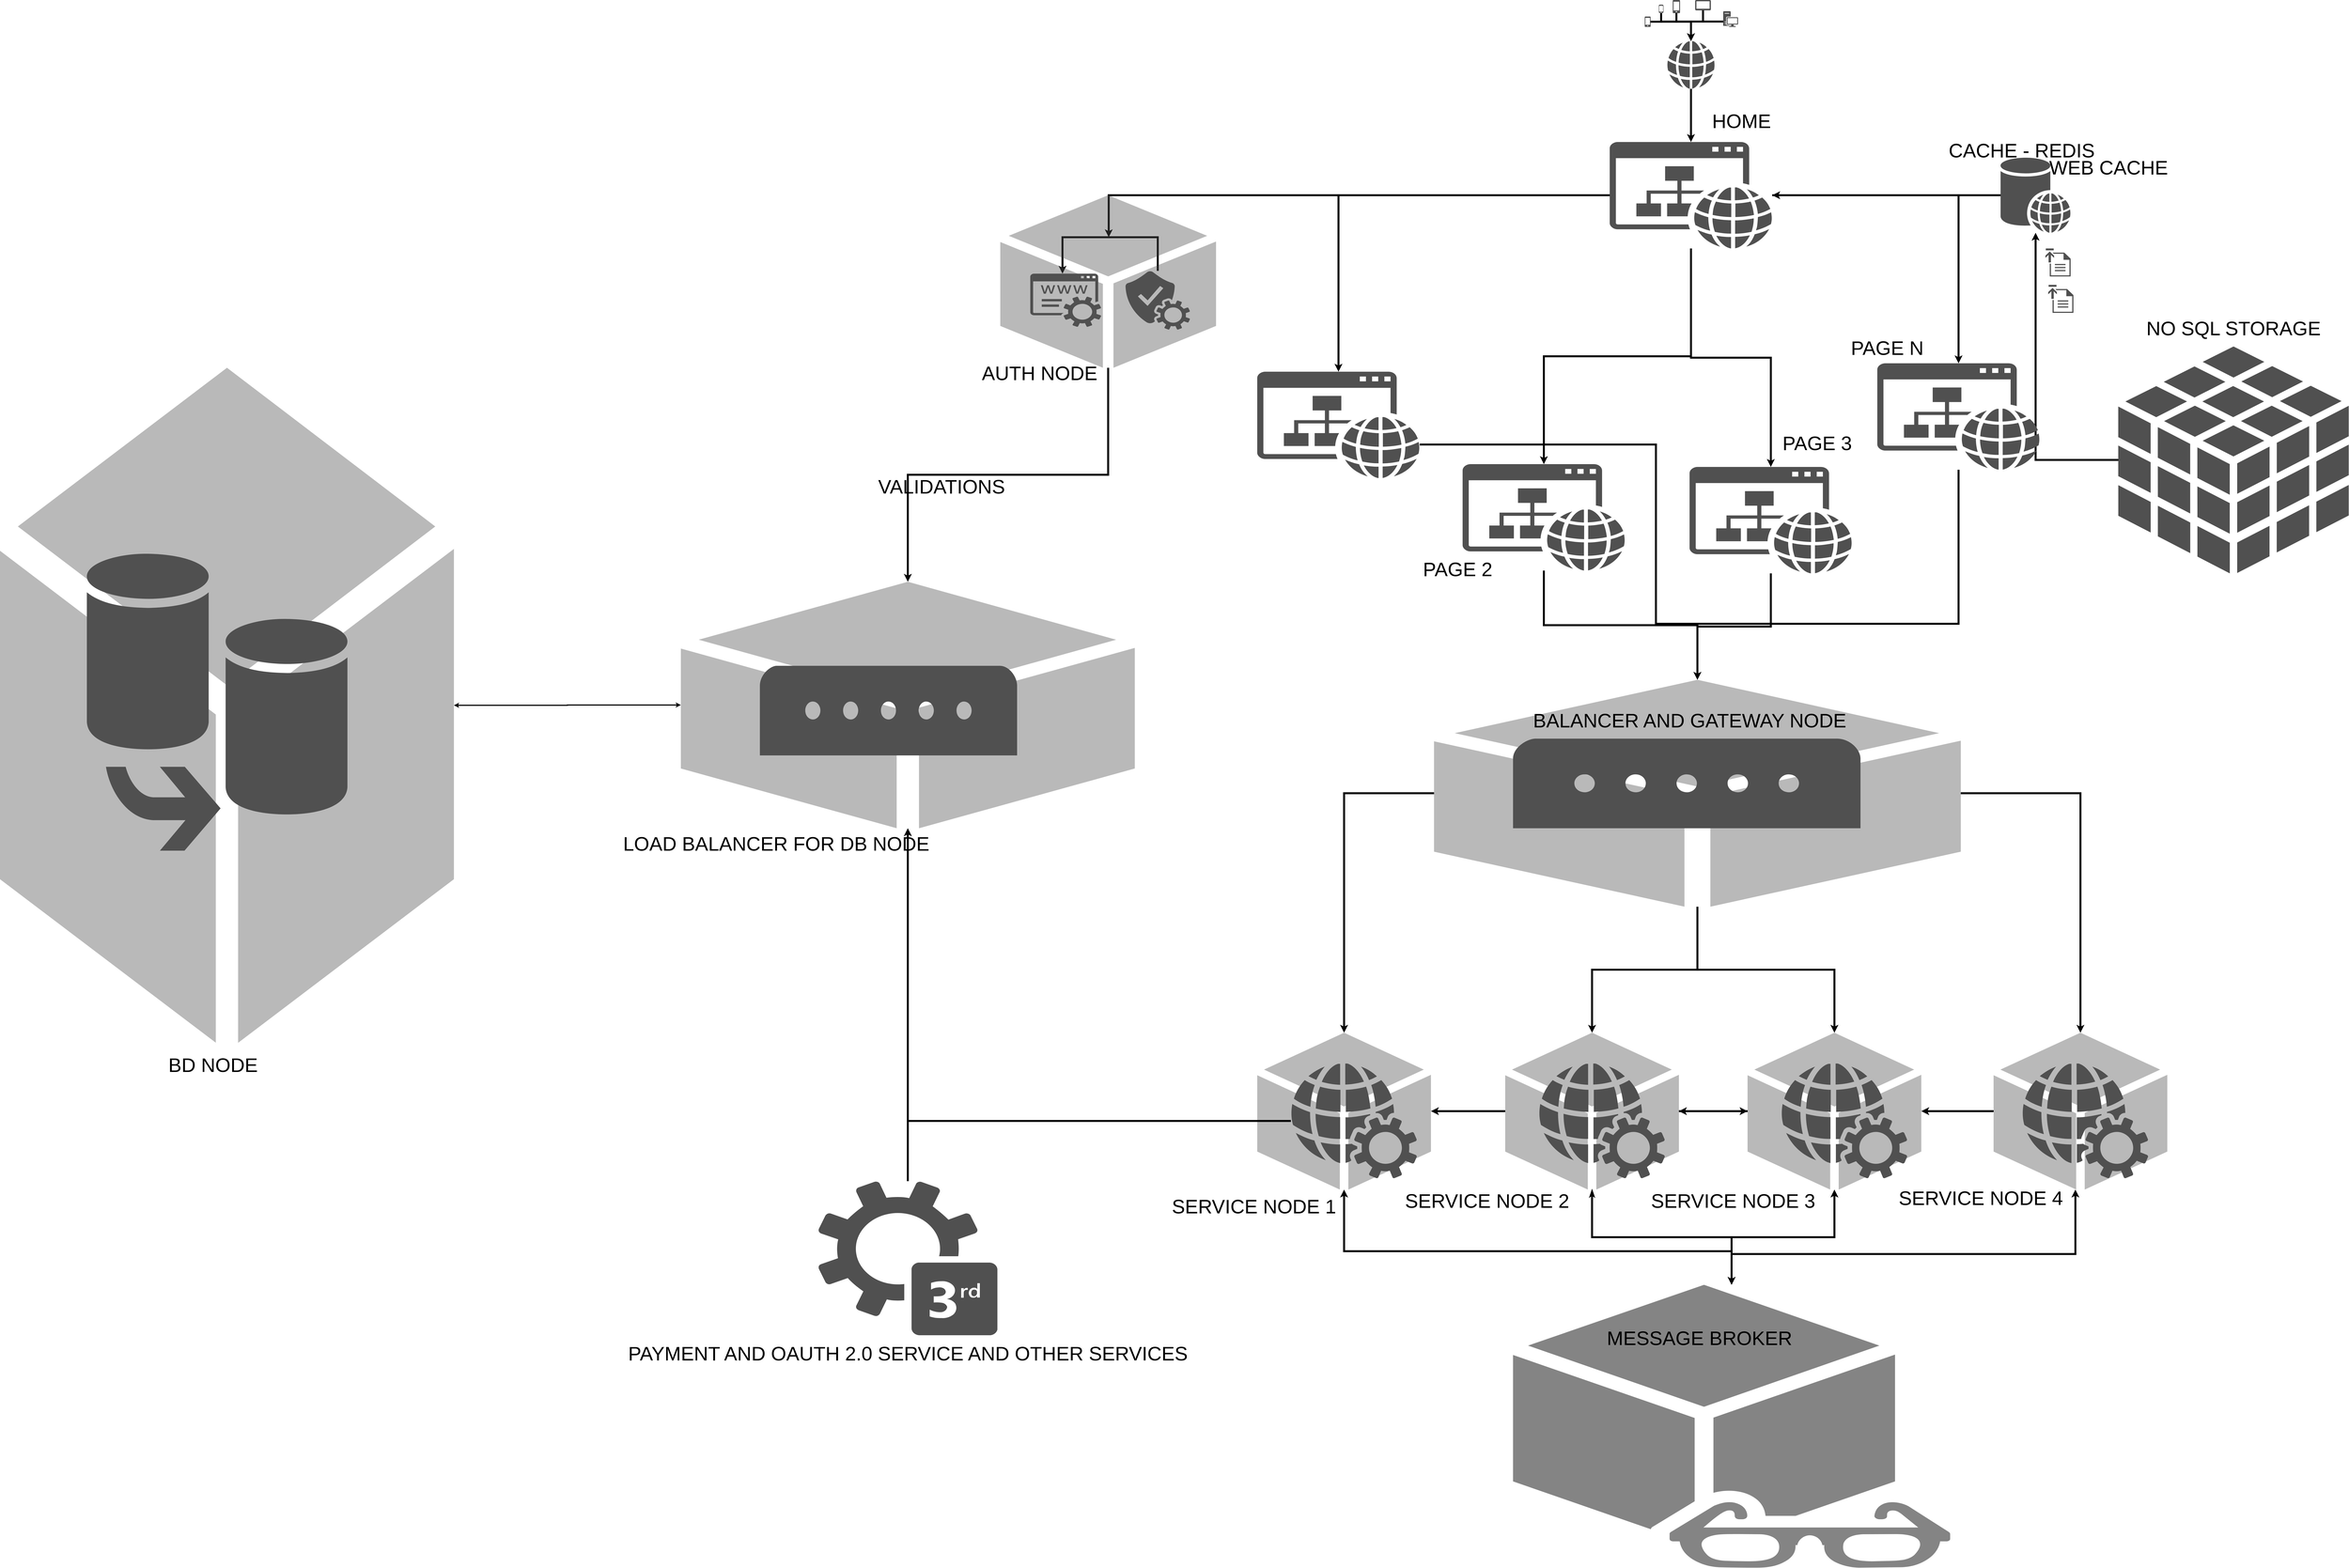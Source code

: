 <mxfile version="26.1.3">
  <diagram name="Página-1" id="gKKmgsF0n-PdtpBCsGpW">
    <mxGraphModel dx="15349" dy="5493" grid="1" gridSize="10" guides="1" tooltips="1" connect="1" arrows="1" fold="1" page="1" pageScale="1" pageWidth="827" pageHeight="1169" math="0" shadow="0">
      <root>
        <mxCell id="0" />
        <mxCell id="1" parent="0" />
        <mxCell id="IXxjZA7ohIu2T_d2CKFK-103" style="edgeStyle=orthogonalEdgeStyle;rounded=0;orthogonalLoop=1;jettySize=auto;html=1;strokeWidth=7;startArrow=classic;startFill=1;fontSize=70;" edge="1" parent="1" source="IXxjZA7ohIu2T_d2CKFK-48" target="IXxjZA7ohIu2T_d2CKFK-100">
          <mxGeometry relative="1" as="geometry">
            <Array as="points">
              <mxPoint x="-923" y="4570" />
              <mxPoint x="460" y="4570" />
            </Array>
          </mxGeometry>
        </mxCell>
        <mxCell id="IXxjZA7ohIu2T_d2CKFK-48" value="" style="sketch=0;pointerEvents=1;shadow=0;dashed=0;html=1;strokeColor=none;fillColor=#505050;labelPosition=center;verticalLabelPosition=bottom;verticalAlign=top;outlineConnect=0;align=center;shape=mxgraph.office.concepts.node_generic;textOpacity=30;opacity=40;strokeWidth=7;fontSize=70;" vertex="1" parent="1">
          <mxGeometry x="-1233" y="3790" width="620" height="560" as="geometry" />
        </mxCell>
        <mxCell id="IXxjZA7ohIu2T_d2CKFK-8" style="edgeStyle=orthogonalEdgeStyle;rounded=0;orthogonalLoop=1;jettySize=auto;html=1;strokeWidth=7;fontSize=70;" edge="1" parent="1" source="IXxjZA7ohIu2T_d2CKFK-1" target="IXxjZA7ohIu2T_d2CKFK-7">
          <mxGeometry relative="1" as="geometry" />
        </mxCell>
        <mxCell id="IXxjZA7ohIu2T_d2CKFK-1" value="" style="sketch=0;pointerEvents=1;shadow=0;dashed=0;html=1;strokeColor=none;fillColor=#505050;labelPosition=center;verticalLabelPosition=bottom;verticalAlign=top;outlineConnect=0;align=center;shape=mxgraph.office.devices.cell_phone_generic;strokeWidth=7;fontSize=70;" vertex="1" parent="1">
          <mxGeometry x="150" y="162" width="21" height="37" as="geometry" />
        </mxCell>
        <mxCell id="IXxjZA7ohIu2T_d2CKFK-9" style="edgeStyle=orthogonalEdgeStyle;rounded=0;orthogonalLoop=1;jettySize=auto;html=1;strokeWidth=7;fontSize=70;" edge="1" parent="1" source="IXxjZA7ohIu2T_d2CKFK-2" target="IXxjZA7ohIu2T_d2CKFK-7">
          <mxGeometry relative="1" as="geometry">
            <Array as="points">
              <mxPoint x="208" y="180" />
              <mxPoint x="315" y="180" />
            </Array>
          </mxGeometry>
        </mxCell>
        <mxCell id="IXxjZA7ohIu2T_d2CKFK-2" value="" style="sketch=0;pointerEvents=1;shadow=0;dashed=0;html=1;strokeColor=none;fillColor=#505050;labelPosition=center;verticalLabelPosition=bottom;verticalAlign=top;outlineConnect=0;align=center;shape=mxgraph.office.devices.cell_phone_android_proportional;strokeWidth=7;fontSize=70;" vertex="1" parent="1">
          <mxGeometry x="200" y="119" width="17" height="31" as="geometry" />
        </mxCell>
        <mxCell id="IXxjZA7ohIu2T_d2CKFK-11" style="edgeStyle=orthogonalEdgeStyle;rounded=0;orthogonalLoop=1;jettySize=auto;html=1;strokeWidth=7;fontSize=70;" edge="1" parent="1" source="IXxjZA7ohIu2T_d2CKFK-3" target="IXxjZA7ohIu2T_d2CKFK-7">
          <mxGeometry relative="1" as="geometry">
            <Array as="points">
              <mxPoint x="263" y="180" />
              <mxPoint x="315" y="180" />
            </Array>
          </mxGeometry>
        </mxCell>
        <mxCell id="IXxjZA7ohIu2T_d2CKFK-3" value="" style="sketch=0;pointerEvents=1;shadow=0;dashed=0;html=1;strokeColor=none;fillColor=#505050;labelPosition=center;verticalLabelPosition=bottom;verticalAlign=top;outlineConnect=0;align=center;shape=mxgraph.office.devices.cell_phone_generic;strokeWidth=7;fontSize=70;" vertex="1" parent="1">
          <mxGeometry x="250" y="103" width="26" height="47" as="geometry" />
        </mxCell>
        <mxCell id="IXxjZA7ohIu2T_d2CKFK-12" style="edgeStyle=orthogonalEdgeStyle;rounded=0;orthogonalLoop=1;jettySize=auto;html=1;strokeWidth=7;fontSize=70;" edge="1" parent="1" source="IXxjZA7ohIu2T_d2CKFK-5" target="IXxjZA7ohIu2T_d2CKFK-7">
          <mxGeometry relative="1" as="geometry">
            <Array as="points">
              <mxPoint x="358" y="180" />
              <mxPoint x="315" y="180" />
            </Array>
          </mxGeometry>
        </mxCell>
        <mxCell id="IXxjZA7ohIu2T_d2CKFK-5" value="" style="sketch=0;pointerEvents=1;shadow=0;dashed=0;html=1;strokeColor=none;fillColor=#505050;labelPosition=center;verticalLabelPosition=bottom;verticalAlign=top;outlineConnect=0;align=center;shape=mxgraph.office.devices.tablet_android;strokeWidth=7;fontSize=70;" vertex="1" parent="1">
          <mxGeometry x="330" y="103" width="56" height="37" as="geometry" />
        </mxCell>
        <mxCell id="IXxjZA7ohIu2T_d2CKFK-13" style="edgeStyle=orthogonalEdgeStyle;rounded=0;orthogonalLoop=1;jettySize=auto;html=1;strokeWidth=7;fontSize=70;" edge="1" parent="1" source="IXxjZA7ohIu2T_d2CKFK-6" target="IXxjZA7ohIu2T_d2CKFK-7">
          <mxGeometry relative="1" as="geometry">
            <Array as="points">
              <mxPoint x="315" y="180" />
            </Array>
          </mxGeometry>
        </mxCell>
        <mxCell id="IXxjZA7ohIu2T_d2CKFK-6" value="" style="sketch=0;pointerEvents=1;shadow=0;dashed=0;html=1;strokeColor=none;fillColor=#505050;labelPosition=center;verticalLabelPosition=bottom;verticalAlign=top;outlineConnect=0;align=center;shape=mxgraph.office.devices.workstation;strokeWidth=7;fontSize=70;" vertex="1" parent="1">
          <mxGeometry x="430" y="143" width="53" height="56" as="geometry" />
        </mxCell>
        <mxCell id="IXxjZA7ohIu2T_d2CKFK-15" style="edgeStyle=orthogonalEdgeStyle;rounded=0;orthogonalLoop=1;jettySize=auto;html=1;strokeWidth=7;fontSize=70;" edge="1" parent="1" source="IXxjZA7ohIu2T_d2CKFK-7" target="IXxjZA7ohIu2T_d2CKFK-14">
          <mxGeometry relative="1" as="geometry" />
        </mxCell>
        <mxCell id="IXxjZA7ohIu2T_d2CKFK-7" value="" style="sketch=0;pointerEvents=1;shadow=0;dashed=0;html=1;strokeColor=none;fillColor=#505050;labelPosition=center;verticalLabelPosition=bottom;verticalAlign=top;outlineConnect=0;align=center;shape=mxgraph.office.concepts.globe_internet;strokeWidth=7;fontSize=70;" vertex="1" parent="1">
          <mxGeometry x="230" y="250" width="170" height="170" as="geometry" />
        </mxCell>
        <mxCell id="IXxjZA7ohIu2T_d2CKFK-39" style="edgeStyle=orthogonalEdgeStyle;rounded=0;orthogonalLoop=1;jettySize=auto;html=1;strokeWidth=7;fontSize=70;" edge="1" parent="1" source="IXxjZA7ohIu2T_d2CKFK-14">
          <mxGeometry relative="1" as="geometry">
            <mxPoint x="-1763" y="950" as="targetPoint" />
            <mxPoint x="-195.0" y="750" as="sourcePoint" />
            <Array as="points">
              <mxPoint x="-1763" y="800" />
            </Array>
          </mxGeometry>
        </mxCell>
        <mxCell id="IXxjZA7ohIu2T_d2CKFK-69" style="edgeStyle=orthogonalEdgeStyle;rounded=0;orthogonalLoop=1;jettySize=auto;html=1;strokeWidth=7;fontSize=70;" edge="1" parent="1" source="IXxjZA7ohIu2T_d2CKFK-14" target="IXxjZA7ohIu2T_d2CKFK-64">
          <mxGeometry relative="1" as="geometry" />
        </mxCell>
        <mxCell id="IXxjZA7ohIu2T_d2CKFK-70" style="edgeStyle=orthogonalEdgeStyle;rounded=0;orthogonalLoop=1;jettySize=auto;html=1;strokeWidth=7;fontSize=70;" edge="1" parent="1" source="IXxjZA7ohIu2T_d2CKFK-14" target="IXxjZA7ohIu2T_d2CKFK-66">
          <mxGeometry relative="1" as="geometry" />
        </mxCell>
        <mxCell id="IXxjZA7ohIu2T_d2CKFK-71" style="edgeStyle=orthogonalEdgeStyle;rounded=0;orthogonalLoop=1;jettySize=auto;html=1;strokeWidth=7;fontSize=70;" edge="1" parent="1" source="IXxjZA7ohIu2T_d2CKFK-14" target="IXxjZA7ohIu2T_d2CKFK-65">
          <mxGeometry relative="1" as="geometry" />
        </mxCell>
        <mxCell id="IXxjZA7ohIu2T_d2CKFK-90" style="edgeStyle=orthogonalEdgeStyle;rounded=0;orthogonalLoop=1;jettySize=auto;html=1;strokeWidth=7;fontSize=70;" edge="1" parent="1" source="IXxjZA7ohIu2T_d2CKFK-14" target="IXxjZA7ohIu2T_d2CKFK-63">
          <mxGeometry relative="1" as="geometry">
            <mxPoint x="-950" y="1340" as="targetPoint" />
          </mxGeometry>
        </mxCell>
        <mxCell id="IXxjZA7ohIu2T_d2CKFK-14" value="" style="sketch=0;pointerEvents=1;shadow=0;dashed=0;html=1;strokeColor=none;fillColor=#505050;labelPosition=center;verticalLabelPosition=bottom;verticalAlign=top;outlineConnect=0;align=center;shape=mxgraph.office.concepts.website;strokeWidth=7;fontSize=70;" vertex="1" parent="1">
          <mxGeometry x="25" y="610" width="580" height="380" as="geometry" />
        </mxCell>
        <mxCell id="IXxjZA7ohIu2T_d2CKFK-16" value="HOME" style="text;html=1;align=center;verticalAlign=middle;resizable=0;points=[];autosize=1;strokeColor=none;fillColor=none;fontSize=70;strokeWidth=7;" vertex="1" parent="1">
          <mxGeometry x="380" y="485" width="230" height="100" as="geometry" />
        </mxCell>
        <mxCell id="IXxjZA7ohIu2T_d2CKFK-18" style="edgeStyle=orthogonalEdgeStyle;rounded=0;orthogonalLoop=1;jettySize=auto;html=1;strokeWidth=7;fontSize=70;" edge="1" parent="1" source="IXxjZA7ohIu2T_d2CKFK-17" target="IXxjZA7ohIu2T_d2CKFK-14">
          <mxGeometry relative="1" as="geometry">
            <mxPoint x="1100" y="650" as="targetPoint" />
          </mxGeometry>
        </mxCell>
        <mxCell id="IXxjZA7ohIu2T_d2CKFK-17" value="" style="sketch=0;shadow=0;dashed=0;html=1;strokeColor=none;fillColor=#505050;labelPosition=center;verticalLabelPosition=bottom;verticalAlign=top;outlineConnect=0;align=center;shape=mxgraph.office.databases.web_store;strokeWidth=7;fontSize=70;" vertex="1" parent="1">
          <mxGeometry x="1420" y="666" width="250" height="268" as="geometry" />
        </mxCell>
        <mxCell id="IXxjZA7ohIu2T_d2CKFK-23" value="CACHE - REDIS" style="text;html=1;align=center;verticalAlign=middle;resizable=0;points=[];autosize=1;strokeColor=none;fillColor=none;fontSize=70;strokeWidth=7;" vertex="1" parent="1">
          <mxGeometry x="1220" y="590" width="550" height="100" as="geometry" />
        </mxCell>
        <mxCell id="IXxjZA7ohIu2T_d2CKFK-25" value="" style="sketch=0;pointerEvents=1;shadow=0;dashed=0;html=1;strokeColor=none;fillColor=#505050;labelPosition=center;verticalLabelPosition=bottom;verticalAlign=top;outlineConnect=0;align=center;shape=mxgraph.office.concepts.upload;strokeWidth=7;fontSize=70;" vertex="1" parent="1">
          <mxGeometry x="1580" y="990" width="90" height="100" as="geometry" />
        </mxCell>
        <mxCell id="IXxjZA7ohIu2T_d2CKFK-28" value="" style="sketch=0;pointerEvents=1;shadow=0;dashed=0;html=1;strokeColor=none;fillColor=#505050;labelPosition=center;verticalLabelPosition=bottom;verticalAlign=top;outlineConnect=0;align=center;shape=mxgraph.office.concepts.upload;strokeWidth=7;fontSize=70;" vertex="1" parent="1">
          <mxGeometry x="1590" y="1120" width="90" height="100" as="geometry" />
        </mxCell>
        <mxCell id="IXxjZA7ohIu2T_d2CKFK-32" style="edgeStyle=orthogonalEdgeStyle;rounded=0;orthogonalLoop=1;jettySize=auto;html=1;strokeWidth=7;fontSize=70;" edge="1" parent="1" source="IXxjZA7ohIu2T_d2CKFK-31" target="IXxjZA7ohIu2T_d2CKFK-17">
          <mxGeometry relative="1" as="geometry" />
        </mxCell>
        <mxCell id="IXxjZA7ohIu2T_d2CKFK-31" value="" style="sketch=0;shadow=0;dashed=0;html=1;strokeColor=none;fillColor=#505050;labelPosition=center;verticalLabelPosition=bottom;verticalAlign=top;outlineConnect=0;align=center;shape=mxgraph.office.databases.database_cube;strokeWidth=7;fontSize=70;" vertex="1" parent="1">
          <mxGeometry x="1840" y="1340" width="822.5" height="810" as="geometry" />
        </mxCell>
        <mxCell id="IXxjZA7ohIu2T_d2CKFK-35" value="" style="sketch=0;pointerEvents=1;shadow=0;dashed=0;html=1;strokeColor=none;fillColor=#505050;labelPosition=center;verticalLabelPosition=bottom;verticalAlign=top;outlineConnect=0;align=center;shape=mxgraph.office.services.registrar_service;strokeWidth=7;fontSize=70;" vertex="1" parent="1">
          <mxGeometry x="-2043" y="1080" width="253" height="190" as="geometry" />
        </mxCell>
        <mxCell id="IXxjZA7ohIu2T_d2CKFK-38" style="edgeStyle=orthogonalEdgeStyle;rounded=0;orthogonalLoop=1;jettySize=auto;html=1;strokeWidth=7;fontSize=70;" edge="1" parent="1" source="IXxjZA7ohIu2T_d2CKFK-36" target="IXxjZA7ohIu2T_d2CKFK-35">
          <mxGeometry relative="1" as="geometry">
            <Array as="points">
              <mxPoint x="-1588" y="950" />
              <mxPoint x="-1928" y="950" />
            </Array>
          </mxGeometry>
        </mxCell>
        <mxCell id="IXxjZA7ohIu2T_d2CKFK-36" value="" style="sketch=0;pointerEvents=1;shadow=0;dashed=0;html=1;strokeColor=none;fillColor=#505050;labelPosition=center;verticalLabelPosition=bottom;verticalAlign=top;outlineConnect=0;align=center;shape=mxgraph.office.services.verification_service;strokeWidth=7;fontSize=70;" vertex="1" parent="1">
          <mxGeometry x="-1703" y="1070" width="230" height="210" as="geometry" />
        </mxCell>
        <mxCell id="IXxjZA7ohIu2T_d2CKFK-94" style="edgeStyle=orthogonalEdgeStyle;rounded=0;orthogonalLoop=1;jettySize=auto;html=1;strokeWidth=7;fontSize=70;" edge="1" parent="1" source="IXxjZA7ohIu2T_d2CKFK-47" target="IXxjZA7ohIu2T_d2CKFK-68">
          <mxGeometry relative="1" as="geometry" />
        </mxCell>
        <mxCell id="IXxjZA7ohIu2T_d2CKFK-47" value="" style="sketch=0;pointerEvents=1;shadow=0;dashed=0;html=1;strokeColor=none;fillColor=#505050;labelPosition=center;verticalLabelPosition=bottom;verticalAlign=top;outlineConnect=0;align=center;shape=mxgraph.office.concepts.web_services;strokeWidth=7;fontSize=70;" vertex="1" parent="1">
          <mxGeometry x="-1113" y="3900" width="450" height="410" as="geometry" />
        </mxCell>
        <mxCell id="IXxjZA7ohIu2T_d2CKFK-95" style="edgeStyle=orthogonalEdgeStyle;rounded=0;orthogonalLoop=1;jettySize=auto;html=1;strokeWidth=7;fontSize=70;" edge="1" parent="1" source="IXxjZA7ohIu2T_d2CKFK-50" target="IXxjZA7ohIu2T_d2CKFK-48">
          <mxGeometry relative="1" as="geometry" />
        </mxCell>
        <mxCell id="IXxjZA7ohIu2T_d2CKFK-99" style="edgeStyle=orthogonalEdgeStyle;rounded=0;orthogonalLoop=1;jettySize=auto;html=1;strokeWidth=7;fontSize=70;" edge="1" parent="1" source="IXxjZA7ohIu2T_d2CKFK-50" target="IXxjZA7ohIu2T_d2CKFK-52">
          <mxGeometry relative="1" as="geometry" />
        </mxCell>
        <mxCell id="IXxjZA7ohIu2T_d2CKFK-104" style="edgeStyle=orthogonalEdgeStyle;rounded=0;orthogonalLoop=1;jettySize=auto;html=1;strokeWidth=7;startArrow=classicThin;startFill=1;fontSize=70;" edge="1" parent="1" source="IXxjZA7ohIu2T_d2CKFK-50" target="IXxjZA7ohIu2T_d2CKFK-100">
          <mxGeometry relative="1" as="geometry" />
        </mxCell>
        <mxCell id="IXxjZA7ohIu2T_d2CKFK-50" value="" style="sketch=0;pointerEvents=1;shadow=0;dashed=0;html=1;strokeColor=none;fillColor=#505050;labelPosition=center;verticalLabelPosition=bottom;verticalAlign=top;outlineConnect=0;align=center;shape=mxgraph.office.concepts.node_generic;textOpacity=30;opacity=40;strokeWidth=7;fontSize=70;" vertex="1" parent="1">
          <mxGeometry x="-348" y="3790" width="620" height="560" as="geometry" />
        </mxCell>
        <mxCell id="IXxjZA7ohIu2T_d2CKFK-51" value="" style="sketch=0;pointerEvents=1;shadow=0;dashed=0;html=1;strokeColor=none;fillColor=#505050;labelPosition=center;verticalLabelPosition=bottom;verticalAlign=top;outlineConnect=0;align=center;shape=mxgraph.office.concepts.web_services;strokeWidth=7;fontSize=70;" vertex="1" parent="1">
          <mxGeometry x="-228" y="3900" width="450" height="410" as="geometry" />
        </mxCell>
        <mxCell id="IXxjZA7ohIu2T_d2CKFK-96" style="edgeStyle=orthogonalEdgeStyle;rounded=0;orthogonalLoop=1;jettySize=auto;html=1;strokeWidth=7;fontSize=70;" edge="1" parent="1" source="IXxjZA7ohIu2T_d2CKFK-52" target="IXxjZA7ohIu2T_d2CKFK-50">
          <mxGeometry relative="1" as="geometry" />
        </mxCell>
        <mxCell id="IXxjZA7ohIu2T_d2CKFK-105" style="edgeStyle=orthogonalEdgeStyle;rounded=0;orthogonalLoop=1;jettySize=auto;html=1;strokeWidth=7;startArrow=classic;startFill=1;fontSize=70;" edge="1" parent="1" source="IXxjZA7ohIu2T_d2CKFK-52" target="IXxjZA7ohIu2T_d2CKFK-100">
          <mxGeometry relative="1" as="geometry" />
        </mxCell>
        <mxCell id="IXxjZA7ohIu2T_d2CKFK-52" value="" style="sketch=0;pointerEvents=1;shadow=0;dashed=0;html=1;strokeColor=none;fillColor=#505050;labelPosition=center;verticalLabelPosition=bottom;verticalAlign=top;outlineConnect=0;align=center;shape=mxgraph.office.concepts.node_generic;textOpacity=30;opacity=40;strokeWidth=7;fontSize=70;" vertex="1" parent="1">
          <mxGeometry x="517" y="3790" width="620" height="560" as="geometry" />
        </mxCell>
        <mxCell id="IXxjZA7ohIu2T_d2CKFK-53" value="" style="sketch=0;pointerEvents=1;shadow=0;dashed=0;html=1;strokeColor=none;fillColor=#505050;labelPosition=center;verticalLabelPosition=bottom;verticalAlign=top;outlineConnect=0;align=center;shape=mxgraph.office.concepts.web_services;strokeWidth=7;fontSize=70;" vertex="1" parent="1">
          <mxGeometry x="637" y="3900" width="450" height="410" as="geometry" />
        </mxCell>
        <mxCell id="IXxjZA7ohIu2T_d2CKFK-98" style="edgeStyle=orthogonalEdgeStyle;rounded=0;orthogonalLoop=1;jettySize=auto;html=1;strokeWidth=7;fontSize=70;" edge="1" parent="1" source="IXxjZA7ohIu2T_d2CKFK-54" target="IXxjZA7ohIu2T_d2CKFK-52">
          <mxGeometry relative="1" as="geometry" />
        </mxCell>
        <mxCell id="IXxjZA7ohIu2T_d2CKFK-106" style="edgeStyle=orthogonalEdgeStyle;rounded=0;orthogonalLoop=1;jettySize=auto;html=1;strokeWidth=7;startArrow=classic;startFill=1;fontSize=70;" edge="1" parent="1" source="IXxjZA7ohIu2T_d2CKFK-54" target="IXxjZA7ohIu2T_d2CKFK-100">
          <mxGeometry relative="1" as="geometry">
            <Array as="points">
              <mxPoint x="1687" y="4580" />
              <mxPoint x="460" y="4580" />
            </Array>
          </mxGeometry>
        </mxCell>
        <mxCell id="IXxjZA7ohIu2T_d2CKFK-54" value="" style="sketch=0;pointerEvents=1;shadow=0;dashed=0;html=1;strokeColor=none;fillColor=#505050;labelPosition=center;verticalLabelPosition=bottom;verticalAlign=top;outlineConnect=0;align=center;shape=mxgraph.office.concepts.node_generic;textOpacity=30;opacity=40;strokeWidth=7;fontSize=70;" vertex="1" parent="1">
          <mxGeometry x="1395" y="3790" width="620" height="560" as="geometry" />
        </mxCell>
        <mxCell id="IXxjZA7ohIu2T_d2CKFK-55" value="" style="sketch=0;pointerEvents=1;shadow=0;dashed=0;html=1;strokeColor=none;fillColor=#505050;labelPosition=center;verticalLabelPosition=bottom;verticalAlign=top;outlineConnect=0;align=center;shape=mxgraph.office.concepts.web_services;strokeWidth=7;fontSize=70;" vertex="1" parent="1">
          <mxGeometry x="1497" y="3900" width="450" height="410" as="geometry" />
        </mxCell>
        <mxCell id="IXxjZA7ohIu2T_d2CKFK-58" value="" style="sketch=0;pointerEvents=1;shadow=0;dashed=0;html=1;strokeColor=none;fillColor=#505050;labelPosition=center;verticalLabelPosition=bottom;verticalAlign=top;outlineConnect=0;align=center;shape=mxgraph.office.communications.voip_gateway;strokeWidth=7;fontSize=70;" vertex="1" parent="1">
          <mxGeometry x="-320" y="2740" width="1240" height="320" as="geometry" />
        </mxCell>
        <mxCell id="IXxjZA7ohIu2T_d2CKFK-85" style="edgeStyle=orthogonalEdgeStyle;rounded=0;orthogonalLoop=1;jettySize=auto;html=1;strokeWidth=7;fontSize=70;" edge="1" parent="1" source="IXxjZA7ohIu2T_d2CKFK-59" target="IXxjZA7ohIu2T_d2CKFK-50">
          <mxGeometry relative="1" as="geometry" />
        </mxCell>
        <mxCell id="IXxjZA7ohIu2T_d2CKFK-86" style="edgeStyle=orthogonalEdgeStyle;rounded=0;orthogonalLoop=1;jettySize=auto;html=1;strokeWidth=7;fontSize=70;" edge="1" parent="1" source="IXxjZA7ohIu2T_d2CKFK-59" target="IXxjZA7ohIu2T_d2CKFK-52">
          <mxGeometry relative="1" as="geometry" />
        </mxCell>
        <mxCell id="IXxjZA7ohIu2T_d2CKFK-87" style="edgeStyle=orthogonalEdgeStyle;rounded=0;orthogonalLoop=1;jettySize=auto;html=1;strokeWidth=7;fontSize=70;" edge="1" parent="1" source="IXxjZA7ohIu2T_d2CKFK-59" target="IXxjZA7ohIu2T_d2CKFK-54">
          <mxGeometry relative="1" as="geometry" />
        </mxCell>
        <mxCell id="IXxjZA7ohIu2T_d2CKFK-88" style="edgeStyle=orthogonalEdgeStyle;rounded=0;orthogonalLoop=1;jettySize=auto;html=1;strokeWidth=7;fontSize=70;" edge="1" parent="1" source="IXxjZA7ohIu2T_d2CKFK-59" target="IXxjZA7ohIu2T_d2CKFK-48">
          <mxGeometry relative="1" as="geometry" />
        </mxCell>
        <mxCell id="IXxjZA7ohIu2T_d2CKFK-59" value="" style="sketch=0;pointerEvents=1;shadow=0;dashed=0;html=1;strokeColor=none;fillColor=#505050;labelPosition=center;verticalLabelPosition=bottom;verticalAlign=top;outlineConnect=0;align=center;shape=mxgraph.office.concepts.node_generic;textOpacity=30;opacity=40;strokeWidth=7;fontSize=70;" vertex="1" parent="1">
          <mxGeometry x="-602" y="2530" width="1880" height="810" as="geometry" />
        </mxCell>
        <mxCell id="IXxjZA7ohIu2T_d2CKFK-91" style="edgeStyle=orthogonalEdgeStyle;rounded=0;orthogonalLoop=1;jettySize=auto;html=1;strokeWidth=7;fontSize=70;" edge="1" parent="1" source="IXxjZA7ohIu2T_d2CKFK-60" target="IXxjZA7ohIu2T_d2CKFK-68">
          <mxGeometry relative="1" as="geometry" />
        </mxCell>
        <mxCell id="IXxjZA7ohIu2T_d2CKFK-60" value="" style="sketch=0;pointerEvents=1;shadow=0;dashed=0;html=1;strokeColor=none;fillColor=#505050;labelPosition=center;verticalLabelPosition=bottom;verticalAlign=top;outlineConnect=0;align=center;shape=mxgraph.office.concepts.node_generic;textOpacity=30;opacity=40;strokeWidth=7;fontSize=70;" vertex="1" parent="1">
          <mxGeometry x="-2150" y="800" width="770" height="616" as="geometry" />
        </mxCell>
        <mxCell id="IXxjZA7ohIu2T_d2CKFK-93" style="edgeStyle=orthogonalEdgeStyle;rounded=0;orthogonalLoop=1;jettySize=auto;html=1;strokeWidth=7;fontSize=70;" edge="1" parent="1" source="IXxjZA7ohIu2T_d2CKFK-62" target="IXxjZA7ohIu2T_d2CKFK-68">
          <mxGeometry relative="1" as="geometry" />
        </mxCell>
        <mxCell id="IXxjZA7ohIu2T_d2CKFK-62" value="" style="sketch=0;pointerEvents=1;shadow=0;dashed=0;html=1;strokeColor=none;fillColor=#505050;labelPosition=center;verticalLabelPosition=bottom;verticalAlign=top;outlineConnect=0;align=center;shape=mxgraph.office.services.3rd_party_service;strokeWidth=7;fontSize=70;" vertex="1" parent="1">
          <mxGeometry x="-2800" y="4320" width="640" height="550" as="geometry" />
        </mxCell>
        <mxCell id="IXxjZA7ohIu2T_d2CKFK-83" style="edgeStyle=orthogonalEdgeStyle;rounded=0;orthogonalLoop=1;jettySize=auto;html=1;endArrow=none;startFill=0;strokeWidth=7;fontSize=70;" edge="1" parent="1" source="IXxjZA7ohIu2T_d2CKFK-63">
          <mxGeometry relative="1" as="geometry">
            <mxPoint x="340" y="2330" as="targetPoint" />
            <Array as="points">
              <mxPoint x="190" y="1690" />
            </Array>
          </mxGeometry>
        </mxCell>
        <mxCell id="IXxjZA7ohIu2T_d2CKFK-63" value="" style="sketch=0;pointerEvents=1;shadow=0;dashed=0;html=1;strokeColor=none;fillColor=#505050;labelPosition=center;verticalLabelPosition=bottom;verticalAlign=top;outlineConnect=0;align=center;shape=mxgraph.office.concepts.website;strokeWidth=7;fontSize=70;" vertex="1" parent="1">
          <mxGeometry x="-1233" y="1430" width="580" height="380" as="geometry" />
        </mxCell>
        <mxCell id="IXxjZA7ohIu2T_d2CKFK-79" style="edgeStyle=orthogonalEdgeStyle;rounded=0;orthogonalLoop=1;jettySize=auto;html=1;strokeWidth=7;fontSize=70;" edge="1" parent="1" source="IXxjZA7ohIu2T_d2CKFK-64" target="IXxjZA7ohIu2T_d2CKFK-59">
          <mxGeometry relative="1" as="geometry" />
        </mxCell>
        <mxCell id="IXxjZA7ohIu2T_d2CKFK-64" value="" style="sketch=0;pointerEvents=1;shadow=0;dashed=0;html=1;strokeColor=none;fillColor=#505050;labelPosition=center;verticalLabelPosition=bottom;verticalAlign=top;outlineConnect=0;align=center;shape=mxgraph.office.concepts.website;strokeWidth=7;fontSize=70;" vertex="1" parent="1">
          <mxGeometry x="310" y="1770" width="580" height="380" as="geometry" />
        </mxCell>
        <mxCell id="IXxjZA7ohIu2T_d2CKFK-80" style="edgeStyle=orthogonalEdgeStyle;rounded=0;orthogonalLoop=1;jettySize=auto;html=1;strokeWidth=7;fontSize=70;" edge="1" parent="1" source="IXxjZA7ohIu2T_d2CKFK-65" target="IXxjZA7ohIu2T_d2CKFK-59">
          <mxGeometry relative="1" as="geometry">
            <Array as="points">
              <mxPoint x="1270" y="2330" />
              <mxPoint x="338" y="2330" />
            </Array>
          </mxGeometry>
        </mxCell>
        <mxCell id="IXxjZA7ohIu2T_d2CKFK-65" value="" style="sketch=0;pointerEvents=1;shadow=0;dashed=0;html=1;strokeColor=none;fillColor=#505050;labelPosition=center;verticalLabelPosition=bottom;verticalAlign=top;outlineConnect=0;align=center;shape=mxgraph.office.concepts.website;strokeWidth=7;fontSize=70;" vertex="1" parent="1">
          <mxGeometry x="980" y="1400" width="580" height="380" as="geometry" />
        </mxCell>
        <mxCell id="IXxjZA7ohIu2T_d2CKFK-73" style="edgeStyle=orthogonalEdgeStyle;rounded=0;orthogonalLoop=1;jettySize=auto;html=1;strokeWidth=7;fontSize=70;" edge="1" parent="1" source="IXxjZA7ohIu2T_d2CKFK-66" target="IXxjZA7ohIu2T_d2CKFK-59">
          <mxGeometry relative="1" as="geometry" />
        </mxCell>
        <mxCell id="IXxjZA7ohIu2T_d2CKFK-66" value="" style="sketch=0;pointerEvents=1;shadow=0;dashed=0;html=1;strokeColor=none;fillColor=#505050;labelPosition=center;verticalLabelPosition=bottom;verticalAlign=top;outlineConnect=0;align=center;shape=mxgraph.office.concepts.website;strokeWidth=7;fontSize=70;" vertex="1" parent="1">
          <mxGeometry x="-500" y="1760" width="580" height="380" as="geometry" />
        </mxCell>
        <mxCell id="IXxjZA7ohIu2T_d2CKFK-67" value="" style="sketch=0;pointerEvents=1;shadow=0;dashed=0;html=1;strokeColor=none;fillColor=#505050;labelPosition=center;verticalLabelPosition=bottom;verticalAlign=top;outlineConnect=0;align=center;shape=mxgraph.office.communications.voip_gateway;strokeWidth=7;fontSize=70;" vertex="1" parent="1">
          <mxGeometry x="-3008" y="2480" width="918" height="320" as="geometry" />
        </mxCell>
        <mxCell id="IXxjZA7ohIu2T_d2CKFK-68" value="" style="sketch=0;pointerEvents=1;shadow=0;dashed=0;html=1;strokeColor=none;fillColor=#505050;labelPosition=center;verticalLabelPosition=bottom;verticalAlign=top;outlineConnect=0;align=center;shape=mxgraph.office.concepts.node_generic;textOpacity=30;opacity=40;strokeWidth=7;fontSize=70;" vertex="1" parent="1">
          <mxGeometry x="-3290" y="2180" width="1620" height="880" as="geometry" />
        </mxCell>
        <mxCell id="IXxjZA7ohIu2T_d2CKFK-92" value="VALIDATIONS" style="text;html=1;align=center;verticalAlign=middle;resizable=0;points=[];autosize=1;strokeColor=none;fillColor=none;fontSize=70;strokeWidth=7;" vertex="1" parent="1">
          <mxGeometry x="-2600" y="1790" width="480" height="100" as="geometry" />
        </mxCell>
        <mxCell id="IXxjZA7ohIu2T_d2CKFK-100" value="" style="sketch=0;pointerEvents=1;shadow=0;dashed=0;html=1;strokeColor=none;fillColor=#505050;labelPosition=center;verticalLabelPosition=bottom;verticalAlign=top;outlineConnect=0;align=center;shape=mxgraph.office.communications.watcher_node;fontSize=70;opacity=70;" vertex="1" parent="1">
          <mxGeometry x="-320" y="4690" width="1560" height="1010" as="geometry" />
        </mxCell>
        <mxCell id="IXxjZA7ohIu2T_d2CKFK-110" style="edgeStyle=orthogonalEdgeStyle;rounded=0;orthogonalLoop=1;jettySize=auto;html=1;strokeWidth=4;startArrow=classic;startFill=1;fontSize=70;" edge="1" parent="1" source="IXxjZA7ohIu2T_d2CKFK-107" target="IXxjZA7ohIu2T_d2CKFK-68">
          <mxGeometry relative="1" as="geometry" />
        </mxCell>
        <mxCell id="IXxjZA7ohIu2T_d2CKFK-107" value="" style="sketch=0;pointerEvents=1;shadow=0;dashed=0;html=1;strokeColor=none;fillColor=#505050;labelPosition=center;verticalLabelPosition=bottom;verticalAlign=top;outlineConnect=0;align=center;shape=mxgraph.office.concepts.node_generic;textOpacity=30;opacity=40;strokeWidth=7;fontSize=70;" vertex="1" parent="1">
          <mxGeometry x="-5720" y="1416" width="1620" height="2410" as="geometry" />
        </mxCell>
        <mxCell id="IXxjZA7ohIu2T_d2CKFK-109" value="" style="sketch=0;shadow=0;dashed=0;html=1;strokeColor=none;fillColor=#505050;labelPosition=center;verticalLabelPosition=bottom;verticalAlign=top;outlineConnect=0;align=center;shape=mxgraph.office.databases.database_mirror;fontSize=70;" vertex="1" parent="1">
          <mxGeometry x="-5410" y="2080" width="930" height="1060" as="geometry" />
        </mxCell>
        <mxCell id="IXxjZA7ohIu2T_d2CKFK-111" value="PAGE N" style="text;html=1;align=center;verticalAlign=middle;resizable=0;points=[];autosize=1;strokeColor=none;fillColor=none;fontSize=70;strokeWidth=7;" vertex="1" parent="1">
          <mxGeometry x="875" y="1295" width="280" height="100" as="geometry" />
        </mxCell>
        <mxCell id="IXxjZA7ohIu2T_d2CKFK-112" value="PAGE 3" style="text;html=1;align=center;verticalAlign=middle;resizable=0;points=[];autosize=1;strokeColor=none;fillColor=none;fontSize=70;strokeWidth=7;" vertex="1" parent="1">
          <mxGeometry x="630" y="1635" width="270" height="100" as="geometry" />
        </mxCell>
        <mxCell id="IXxjZA7ohIu2T_d2CKFK-113" value="PAGE 2" style="text;html=1;align=center;verticalAlign=middle;resizable=0;points=[];autosize=1;strokeColor=none;fillColor=none;fontSize=70;strokeWidth=7;" vertex="1" parent="1">
          <mxGeometry x="-653" y="2085" width="270" height="100" as="geometry" />
        </mxCell>
        <mxCell id="IXxjZA7ohIu2T_d2CKFK-114" value="AUTH NODE" style="text;html=1;align=center;verticalAlign=middle;resizable=0;points=[];autosize=1;strokeColor=none;fillColor=none;fontSize=70;strokeWidth=7;" vertex="1" parent="1">
          <mxGeometry x="-2230" y="1385" width="440" height="100" as="geometry" />
        </mxCell>
        <mxCell id="IXxjZA7ohIu2T_d2CKFK-115" value="WEB CACHE" style="text;html=1;align=center;verticalAlign=middle;resizable=0;points=[];autosize=1;strokeColor=none;fillColor=none;fontSize=70;strokeWidth=7;" vertex="1" parent="1">
          <mxGeometry x="1580" y="651" width="450" height="100" as="geometry" />
        </mxCell>
        <mxCell id="IXxjZA7ohIu2T_d2CKFK-116" value="NO SQL STORAGE" style="text;html=1;align=center;verticalAlign=middle;resizable=0;points=[];autosize=1;strokeColor=none;fillColor=none;fontSize=70;strokeWidth=7;" vertex="1" parent="1">
          <mxGeometry x="1926.25" y="1225" width="650" height="100" as="geometry" />
        </mxCell>
        <mxCell id="IXxjZA7ohIu2T_d2CKFK-117" value="BALANCER AND GATEWAY NODE" style="text;html=1;align=center;verticalAlign=middle;resizable=0;points=[];autosize=1;strokeColor=none;fillColor=none;fontSize=70;strokeWidth=7;" vertex="1" parent="1">
          <mxGeometry x="-265" y="2625" width="1150" height="100" as="geometry" />
        </mxCell>
        <mxCell id="IXxjZA7ohIu2T_d2CKFK-118" value="SERVICE NODE 1" style="text;html=1;align=center;verticalAlign=middle;resizable=0;points=[];autosize=1;strokeColor=none;fillColor=none;fontSize=70;strokeWidth=7;" vertex="1" parent="1">
          <mxGeometry x="-1550" y="4360" width="610" height="100" as="geometry" />
        </mxCell>
        <mxCell id="IXxjZA7ohIu2T_d2CKFK-122" value="MESSAGE BROKER" style="text;html=1;align=center;verticalAlign=middle;resizable=0;points=[];autosize=1;strokeColor=none;fillColor=none;fontSize=70;strokeWidth=7;" vertex="1" parent="1">
          <mxGeometry y="4830" width="690" height="100" as="geometry" />
        </mxCell>
        <mxCell id="IXxjZA7ohIu2T_d2CKFK-123" value="PAYMENT AND OAUTH 2.0 SERVICE AND OTHER SERVICES" style="text;html=1;align=center;verticalAlign=middle;resizable=0;points=[];autosize=1;strokeColor=none;fillColor=none;fontSize=70;strokeWidth=7;" vertex="1" parent="1">
          <mxGeometry x="-3495" y="4885" width="2030" height="100" as="geometry" />
        </mxCell>
        <mxCell id="IXxjZA7ohIu2T_d2CKFK-125" value="LOAD BALANCER FOR DB NODE" style="text;html=1;align=center;verticalAlign=middle;resizable=0;points=[];autosize=1;strokeColor=none;fillColor=none;fontSize=70;strokeWidth=7;" vertex="1" parent="1">
          <mxGeometry x="-3510" y="3065" width="1120" height="100" as="geometry" />
        </mxCell>
        <mxCell id="IXxjZA7ohIu2T_d2CKFK-126" value="BD NODE" style="text;html=1;align=center;verticalAlign=middle;resizable=0;points=[];autosize=1;strokeColor=none;fillColor=none;fontSize=70;strokeWidth=7;" vertex="1" parent="1">
          <mxGeometry x="-5130" y="3855" width="340" height="100" as="geometry" />
        </mxCell>
        <mxCell id="IXxjZA7ohIu2T_d2CKFK-127" value="SERVICE NODE 2" style="text;html=1;align=center;verticalAlign=middle;resizable=0;points=[];autosize=1;strokeColor=none;fillColor=none;fontSize=70;strokeWidth=7;" vertex="1" parent="1">
          <mxGeometry x="-718" y="4340" width="610" height="100" as="geometry" />
        </mxCell>
        <mxCell id="IXxjZA7ohIu2T_d2CKFK-128" value="SERVICE NODE 3" style="text;html=1;align=center;verticalAlign=middle;resizable=0;points=[];autosize=1;strokeColor=none;fillColor=none;fontSize=70;strokeWidth=7;" vertex="1" parent="1">
          <mxGeometry x="160" y="4340" width="610" height="100" as="geometry" />
        </mxCell>
        <mxCell id="IXxjZA7ohIu2T_d2CKFK-129" value="SERVICE NODE 4" style="text;html=1;align=center;verticalAlign=middle;resizable=0;points=[];autosize=1;strokeColor=none;fillColor=none;fontSize=70;strokeWidth=7;" vertex="1" parent="1">
          <mxGeometry x="1044" y="4330" width="610" height="100" as="geometry" />
        </mxCell>
      </root>
    </mxGraphModel>
  </diagram>
</mxfile>
